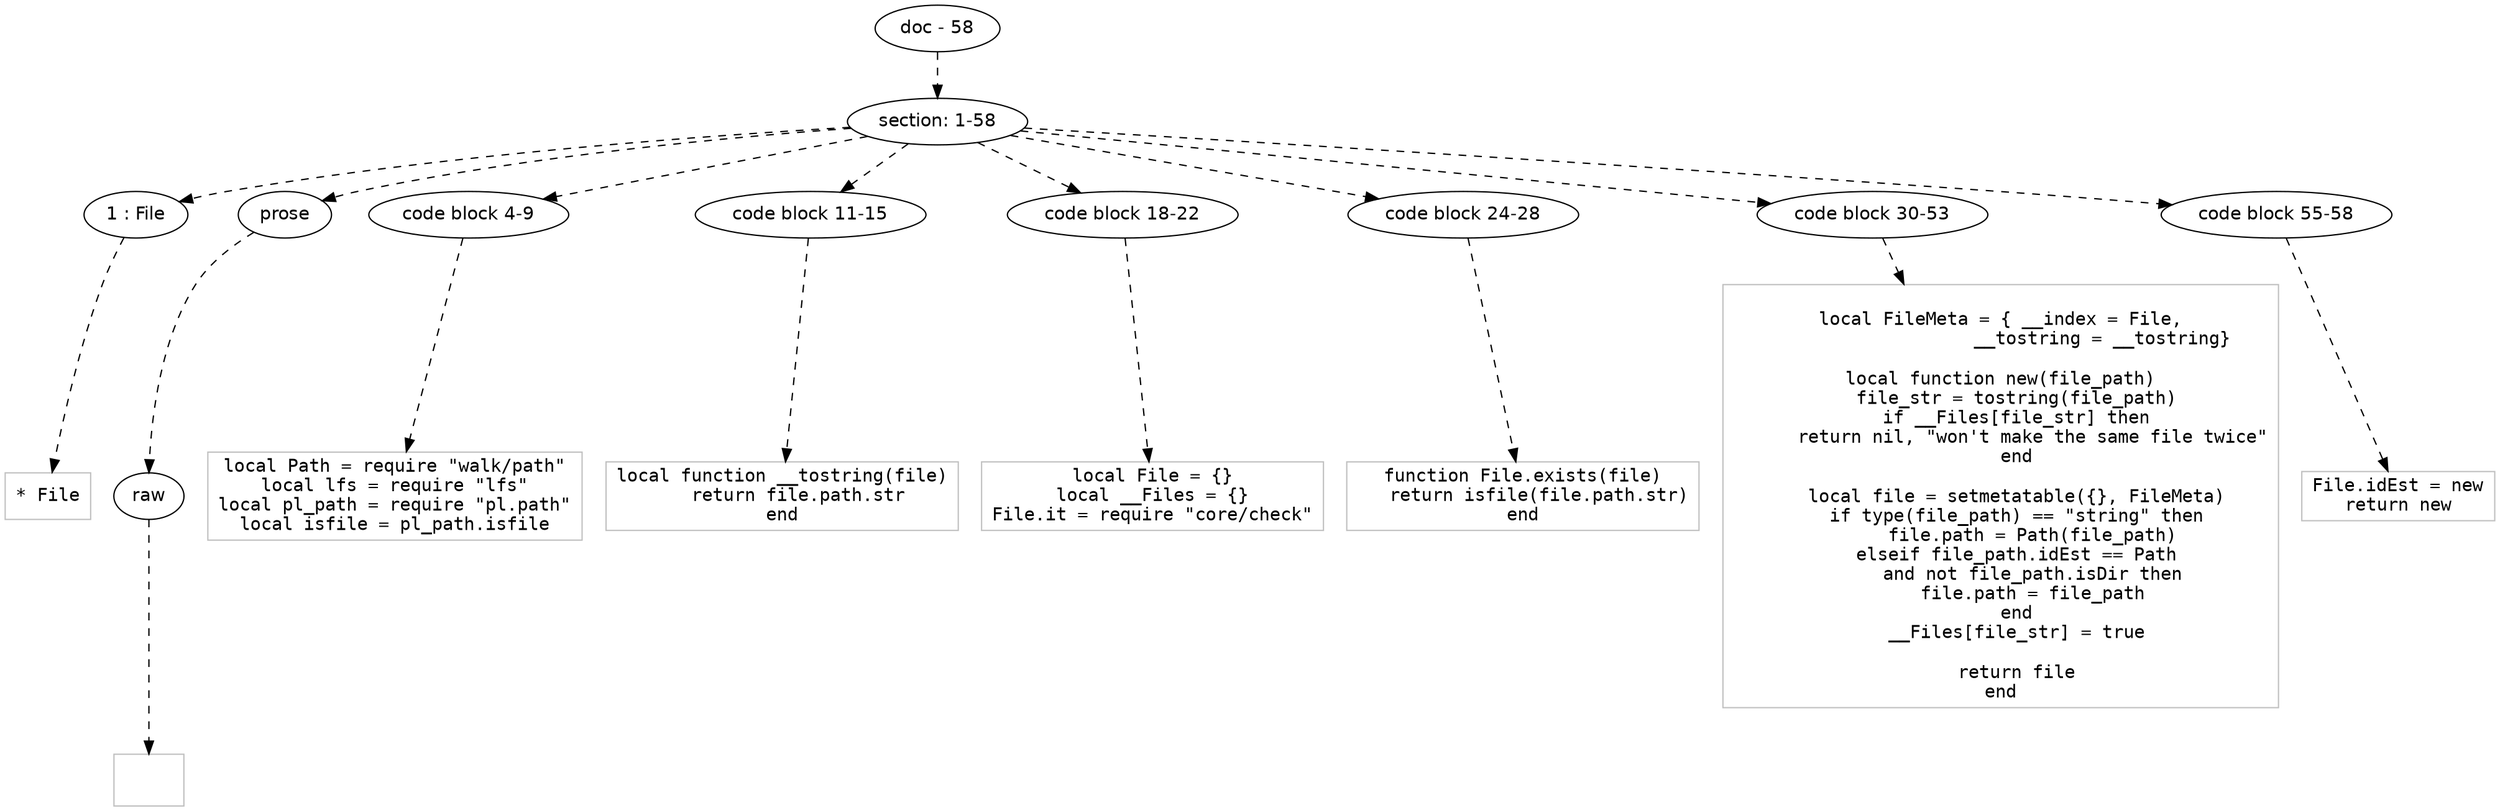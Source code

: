 digraph lpegNode {

node [fontname=Helvetica]
edge [style=dashed]

doc_0 [label="doc - 58"]


doc_0 -> { section_1}
{rank=same; section_1}

section_1 [label="section: 1-58"]


// END RANK doc_0

section_1 -> { header_2 prose_3 codeblock_4 codeblock_5 codeblock_6 codeblock_7 codeblock_8 codeblock_9}
{rank=same; header_2 prose_3 codeblock_4 codeblock_5 codeblock_6 codeblock_7 codeblock_8 codeblock_9}

header_2 [label="1 : File"]

prose_3 [label="prose"]

codeblock_4 [label="code block 4-9"]

codeblock_5 [label="code block 11-15"]

codeblock_6 [label="code block 18-22"]

codeblock_7 [label="code block 24-28"]

codeblock_8 [label="code block 30-53"]

codeblock_9 [label="code block 55-58"]


// END RANK section_1

header_2 -> leaf_10
leaf_10  [color=Gray,shape=rectangle,fontname=Inconsolata,label="* File"]
// END RANK header_2

prose_3 -> { raw_11}
{rank=same; raw_11}

raw_11 [label="raw"]


// END RANK prose_3

raw_11 -> leaf_12
leaf_12  [color=Gray,shape=rectangle,fontname=Inconsolata,label="

"]
// END RANK raw_11

codeblock_4 -> leaf_13
leaf_13  [color=Gray,shape=rectangle,fontname=Inconsolata,label="local Path = require \"walk/path\"
local lfs = require \"lfs\"
local pl_path = require \"pl.path\"
local isfile = pl_path.isfile"]
// END RANK codeblock_4

codeblock_5 -> leaf_14
leaf_14  [color=Gray,shape=rectangle,fontname=Inconsolata,label="local function __tostring(file)
   return file.path.str
end"]
// END RANK codeblock_5

codeblock_6 -> leaf_15
leaf_15  [color=Gray,shape=rectangle,fontname=Inconsolata,label="local File = {}
local __Files = {}
File.it = require \"core/check\""]
// END RANK codeblock_6

codeblock_7 -> leaf_16
leaf_16  [color=Gray,shape=rectangle,fontname=Inconsolata,label="function File.exists(file)
   return isfile(file.path.str)
end"]
// END RANK codeblock_7

codeblock_8 -> leaf_17
leaf_17  [color=Gray,shape=rectangle,fontname=Inconsolata,label="
local FileMeta = { __index = File,
                   __tostring = __tostring}

local function new(file_path)
   file_str = tostring(file_path)
   if __Files[file_str] then
      return nil, \"won't make the same file twice\"
   end

   local file = setmetatable({}, FileMeta)
   if type(file_path) == \"string\" then
      file.path = Path(file_path)
   elseif file_path.idEst == Path
      and not file_path.isDir then
      file.path = file_path
   end
   __Files[file_str] = true

   return file
end
"]
// END RANK codeblock_8

codeblock_9 -> leaf_18
leaf_18  [color=Gray,shape=rectangle,fontname=Inconsolata,label="File.idEst = new
return new"]
// END RANK codeblock_9


}
